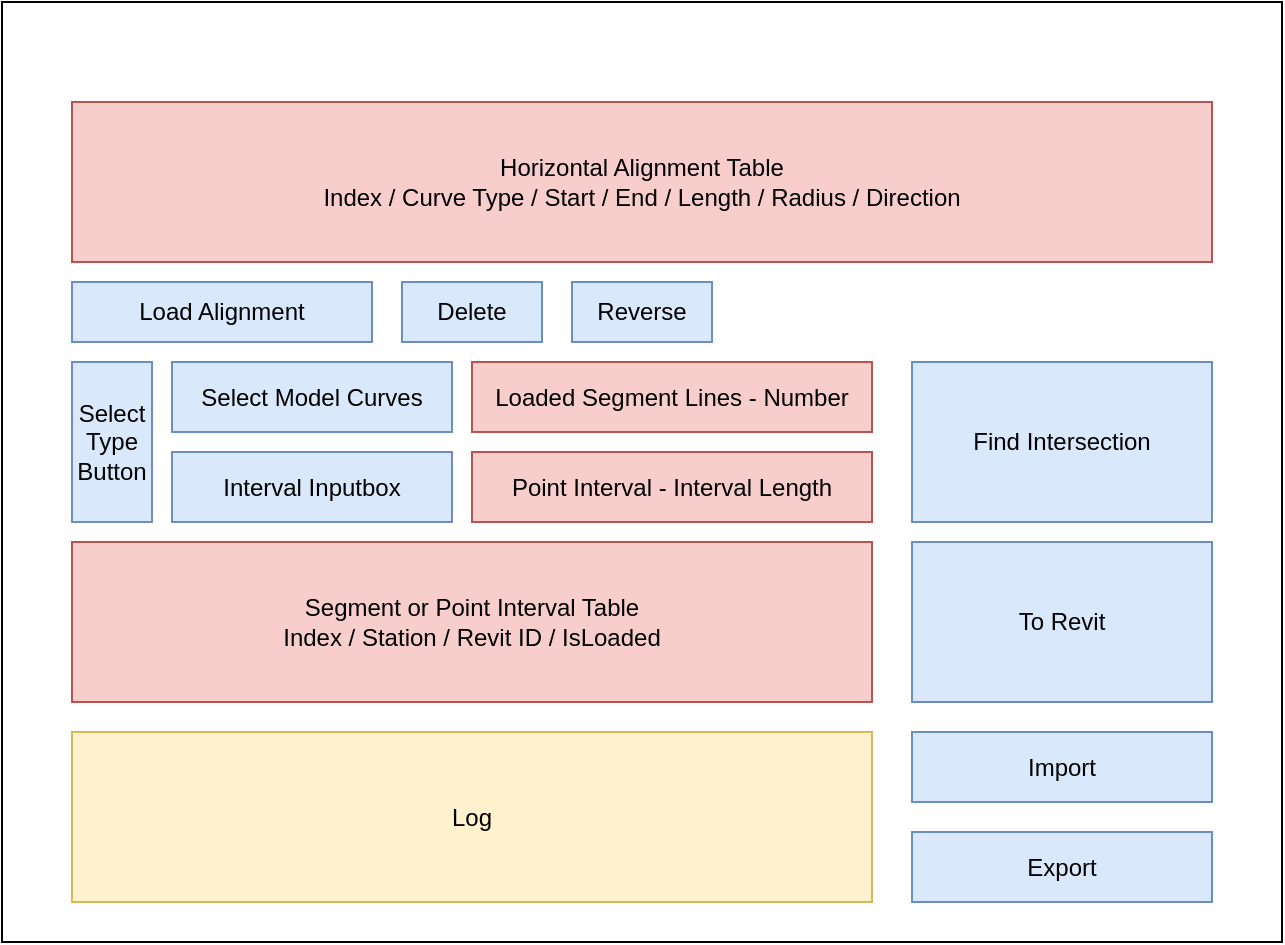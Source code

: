 <mxfile version="19.0.2" type="device"><diagram id="INfRFZHtkdb6K9qaXj0A" name="Page-1"><mxGraphModel dx="2062" dy="1225" grid="1" gridSize="10" guides="1" tooltips="1" connect="1" arrows="1" fold="1" page="1" pageScale="1" pageWidth="850" pageHeight="1100" math="0" shadow="0"><root><mxCell id="0"/><mxCell id="1" parent="0"/><mxCell id="sg9HBi9aIqhCg52Nz6oQ-1" value="" style="rounded=0;whiteSpace=wrap;html=1;" vertex="1" parent="1"><mxGeometry x="105" y="270" width="640" height="470" as="geometry"/></mxCell><mxCell id="sg9HBi9aIqhCg52Nz6oQ-2" value="Horizontal Alignment Table&lt;br&gt;Index / Curve Type / Start / End / Length / Radius / Direction" style="rounded=0;whiteSpace=wrap;html=1;fillColor=#f8cecc;strokeColor=#b85450;" vertex="1" parent="1"><mxGeometry x="140" y="320" width="570" height="80" as="geometry"/></mxCell><mxCell id="sg9HBi9aIqhCg52Nz6oQ-3" value="Segment or Point Interval Table&lt;br&gt;Index / Station / Revit ID / IsLoaded" style="rounded=0;whiteSpace=wrap;html=1;fillColor=#f8cecc;strokeColor=#b85450;" vertex="1" parent="1"><mxGeometry x="140" y="540" width="400" height="80" as="geometry"/></mxCell><mxCell id="sg9HBi9aIqhCg52Nz6oQ-4" value="Find Intersection" style="rounded=0;whiteSpace=wrap;html=1;fillColor=#dae8fc;strokeColor=#6c8ebf;" vertex="1" parent="1"><mxGeometry x="560" y="450" width="150" height="80" as="geometry"/></mxCell><mxCell id="sg9HBi9aIqhCg52Nz6oQ-5" value="Loaded Segment Lines - Number" style="rounded=0;whiteSpace=wrap;html=1;fillColor=#f8cecc;strokeColor=#b85450;" vertex="1" parent="1"><mxGeometry x="340" y="450" width="200" height="35" as="geometry"/></mxCell><mxCell id="sg9HBi9aIqhCg52Nz6oQ-6" value="Point Interval - Interval Length" style="rounded=0;whiteSpace=wrap;html=1;fillColor=#f8cecc;strokeColor=#b85450;" vertex="1" parent="1"><mxGeometry x="340" y="495" width="200" height="35" as="geometry"/></mxCell><mxCell id="sg9HBi9aIqhCg52Nz6oQ-7" value="Load Alignment" style="rounded=0;whiteSpace=wrap;html=1;fillColor=#dae8fc;strokeColor=#6c8ebf;" vertex="1" parent="1"><mxGeometry x="140" y="410" width="150" height="30" as="geometry"/></mxCell><mxCell id="sg9HBi9aIqhCg52Nz6oQ-8" value="Delete" style="rounded=0;whiteSpace=wrap;html=1;fillColor=#dae8fc;strokeColor=#6c8ebf;" vertex="1" parent="1"><mxGeometry x="305" y="410" width="70" height="30" as="geometry"/></mxCell><mxCell id="sg9HBi9aIqhCg52Nz6oQ-9" value="Reverse" style="rounded=0;whiteSpace=wrap;html=1;fillColor=#dae8fc;strokeColor=#6c8ebf;" vertex="1" parent="1"><mxGeometry x="390" y="410" width="70" height="30" as="geometry"/></mxCell><mxCell id="sg9HBi9aIqhCg52Nz6oQ-10" value="To Revit" style="rounded=0;whiteSpace=wrap;html=1;fillColor=#dae8fc;strokeColor=#6c8ebf;" vertex="1" parent="1"><mxGeometry x="560" y="540" width="150" height="80" as="geometry"/></mxCell><mxCell id="sg9HBi9aIqhCg52Nz6oQ-11" value="Log" style="rounded=0;whiteSpace=wrap;html=1;fillColor=#fff2cc;strokeColor=#d6b656;" vertex="1" parent="1"><mxGeometry x="140" y="635" width="400" height="85" as="geometry"/></mxCell><mxCell id="sg9HBi9aIqhCg52Nz6oQ-12" value="Import" style="rounded=0;whiteSpace=wrap;html=1;fillColor=#dae8fc;strokeColor=#6c8ebf;" vertex="1" parent="1"><mxGeometry x="560" y="635" width="150" height="35" as="geometry"/></mxCell><mxCell id="sg9HBi9aIqhCg52Nz6oQ-13" value="Export" style="rounded=0;whiteSpace=wrap;html=1;fillColor=#dae8fc;strokeColor=#6c8ebf;" vertex="1" parent="1"><mxGeometry x="560" y="685" width="150" height="35" as="geometry"/></mxCell><mxCell id="sg9HBi9aIqhCg52Nz6oQ-14" value="Select Model Curves" style="rounded=0;whiteSpace=wrap;html=1;fillColor=#dae8fc;strokeColor=#6c8ebf;" vertex="1" parent="1"><mxGeometry x="190" y="450" width="140" height="35" as="geometry"/></mxCell><mxCell id="sg9HBi9aIqhCg52Nz6oQ-15" value="Select Type Button" style="rounded=0;whiteSpace=wrap;html=1;fillColor=#dae8fc;strokeColor=#6c8ebf;" vertex="1" parent="1"><mxGeometry x="140" y="450" width="40" height="80" as="geometry"/></mxCell><mxCell id="sg9HBi9aIqhCg52Nz6oQ-16" value="Interval Inputbox" style="rounded=0;whiteSpace=wrap;html=1;fillColor=#dae8fc;strokeColor=#6c8ebf;" vertex="1" parent="1"><mxGeometry x="190" y="495" width="140" height="35" as="geometry"/></mxCell></root></mxGraphModel></diagram></mxfile>